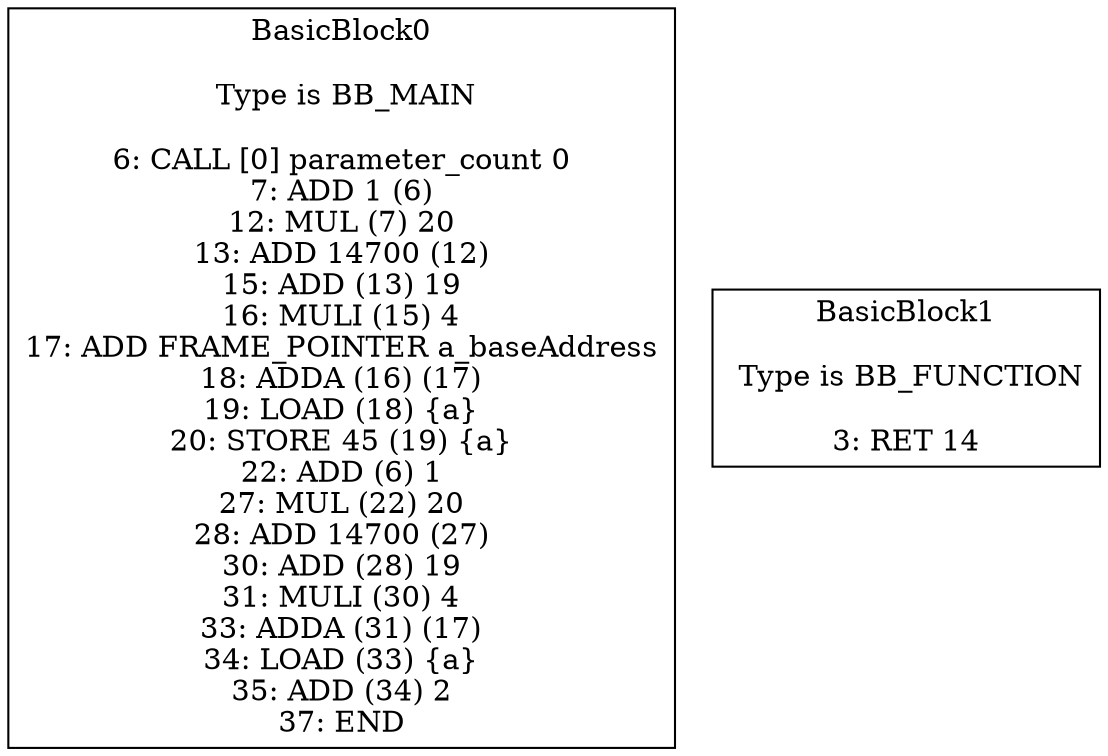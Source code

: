 digraph{
BasicBlock0[shape="box", label="BasicBlock0

 Type is BB_MAIN

6: CALL [0] parameter_count 0
7: ADD 1 (6)
12: MUL (7) 20
13: ADD 14700 (12)
15: ADD (13) 19
16: MULI (15) 4
17: ADD FRAME_POINTER a_baseAddress
18: ADDA (16) (17)
19: LOAD (18) {a}
20: STORE 45 (19) {a}
22: ADD (6) 1
27: MUL (22) 20
28: ADD 14700 (27)
30: ADD (28) 19
31: MULI (30) 4
33: ADDA (31) (17)
34: LOAD (33) {a}
35: ADD (34) 2
37: END
"]
BasicBlock1[shape="box", label="BasicBlock1

 Type is BB_FUNCTION

3: RET 14
"]
}

